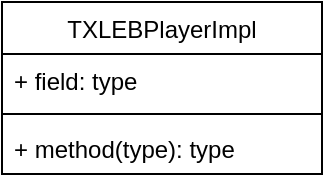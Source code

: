 <mxfile version="16.2.4" type="github"><diagram id="Q2DSIq2HPAakA2BEyhnV" name="第 1 页"><mxGraphModel dx="701" dy="455" grid="1" gridSize="10" guides="1" tooltips="1" connect="1" arrows="1" fold="1" page="1" pageScale="1" pageWidth="827" pageHeight="1169" math="0" shadow="0"><root><mxCell id="0"/><mxCell id="1" parent="0"/><mxCell id="nc9WYvecLsBC6vN7KLJ2-1" value="TXLEBPlayerImpl" style="swimlane;fontStyle=0;align=center;verticalAlign=top;childLayout=stackLayout;horizontal=1;startSize=26;horizontalStack=0;resizeParent=1;resizeParentMax=0;resizeLast=0;collapsible=1;marginBottom=0;" vertex="1" parent="1"><mxGeometry x="280" y="190" width="160" height="86" as="geometry"/></mxCell><mxCell id="nc9WYvecLsBC6vN7KLJ2-2" value="+ field: type" style="text;strokeColor=none;fillColor=none;align=left;verticalAlign=top;spacingLeft=4;spacingRight=4;overflow=hidden;rotatable=0;points=[[0,0.5],[1,0.5]];portConstraint=eastwest;" vertex="1" parent="nc9WYvecLsBC6vN7KLJ2-1"><mxGeometry y="26" width="160" height="26" as="geometry"/></mxCell><mxCell id="nc9WYvecLsBC6vN7KLJ2-3" value="" style="line;strokeWidth=1;fillColor=none;align=left;verticalAlign=middle;spacingTop=-1;spacingLeft=3;spacingRight=3;rotatable=0;labelPosition=right;points=[];portConstraint=eastwest;" vertex="1" parent="nc9WYvecLsBC6vN7KLJ2-1"><mxGeometry y="52" width="160" height="8" as="geometry"/></mxCell><mxCell id="nc9WYvecLsBC6vN7KLJ2-4" value="+ method(type): type" style="text;strokeColor=none;fillColor=none;align=left;verticalAlign=top;spacingLeft=4;spacingRight=4;overflow=hidden;rotatable=0;points=[[0,0.5],[1,0.5]];portConstraint=eastwest;" vertex="1" parent="nc9WYvecLsBC6vN7KLJ2-1"><mxGeometry y="60" width="160" height="26" as="geometry"/></mxCell></root></mxGraphModel></diagram></mxfile>